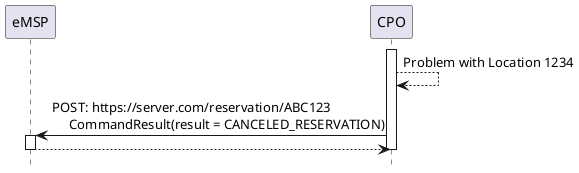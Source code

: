 @startuml
hide footbox

participant eMSP
participant CPO

activate CPO
CPO --> CPO: Problem with Location 1234
CPO  ->  eMSP: POST: https://server.com/reservation/ABC123\n     CommandResult(result = CANCELED_RESERVATION)
activate eMSP
eMSP --> CPO: 
deactivate CPO
deactivate eMSP

@enduml